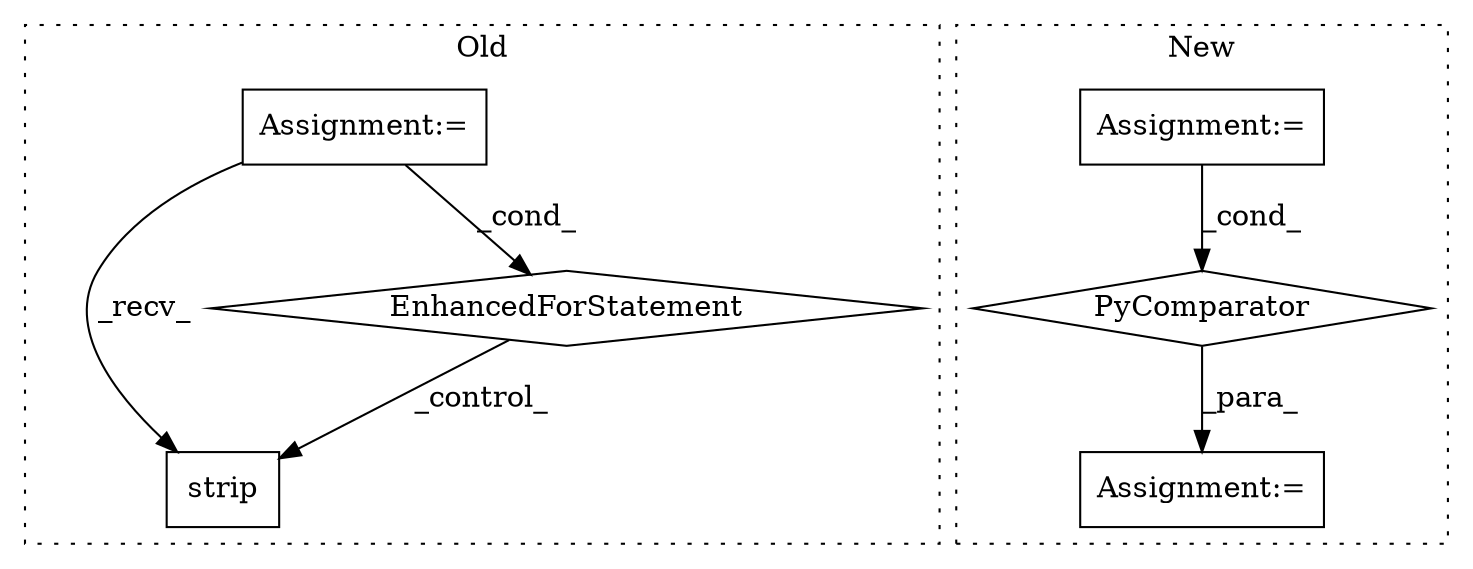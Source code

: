 digraph G {
subgraph cluster0 {
1 [label="strip" a="32" s="1852" l="7" shape="box"];
4 [label="Assignment:=" a="7" s="1757,1830" l="57,2" shape="box"];
5 [label="EnhancedForStatement" a="70" s="1757,1830" l="57,2" shape="diamond"];
label = "Old";
style="dotted";
}
subgraph cluster1 {
2 [label="PyComparator" a="113" s="1829" l="36" shape="diamond"];
3 [label="Assignment:=" a="7" s="1829" l="36" shape="box"];
6 [label="Assignment:=" a="7" s="1736" l="14" shape="box"];
label = "New";
style="dotted";
}
2 -> 6 [label="_para_"];
3 -> 2 [label="_cond_"];
4 -> 1 [label="_recv_"];
4 -> 5 [label="_cond_"];
5 -> 1 [label="_control_"];
}